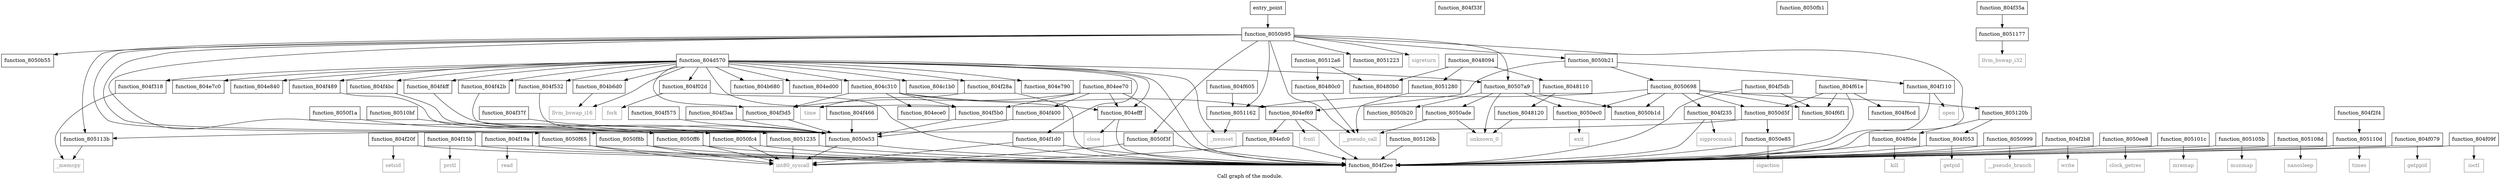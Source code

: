 digraph "Call graph of the module." {
  label="Call graph of the module.";
  node [shape=record];

  Node_function_804f20f [label="{function_804f20f}"];
  Node_function_804f33f [label="{function_804f33f}"];
  Node_function_804f15b [label="{function_804f15b}"];
  Node_function_804f19a [label="{function_804f19a}"];
  Node_function_804f1d0 [label="{function_804f1d0}"];
  Node_function_804f6cd [label="{function_804f6cd}"];
  Node_function_8050999 [label="{function_8050999}"];
  Node_function_8050ade [label="{function_8050ade}"];
  Node_function_804f37f [label="{function_804f37f}"];
  Node_function_804f575 [label="{function_804f575}"];
  Node_function_804f3aa [label="{function_804f3aa}"];
  Node_function_804f466 [label="{function_804f466}"];
  Node_function_804f235 [label="{function_804f235}"];
  Node_function_804f28a [label="{function_804f28a}"];
  Node_function_804f6f1 [label="{function_804f6f1}"];
  Node_function_804f2b8 [label="{function_804f2b8}"];
  Node_function_8050698 [label="{function_8050698}"];
  Node_function_804f2ee [label="{function_804f2ee}"];
  Node_function_804f2f4 [label="{function_804f2f4}"];
  Node_function_804f489 [label="{function_804f489}"];
  Node_function_804f3d5 [label="{function_804f3d5}"];
  Node_function_804f61e [label="{function_804f61e}"];
  Node_function_804f4bc [label="{function_804f4bc}"];
  Node_function_804f318 [label="{function_804f318}"];
  Node_function_804f4ff [label="{function_804f4ff}"];
  Node_function_804f5b0 [label="{function_804f5b0}"];
  Node_function_804f400 [label="{function_804f400}"];
  Node_function_804f5db [label="{function_804f5db}"];
  Node_function_804f42b [label="{function_804f42b}"];
  Node_function_80507a9 [label="{function_80507a9}"];
  Node_function_804f532 [label="{function_804f532}"];
  Node_function_804f605 [label="{function_804f605}"];
  Node_function_8050b95 [label="{function_8050b95}"];
  Node_function_8050d5f [label="{function_8050d5f}"];
  Node_function_8050b1d [label="{function_8050b1d}"];
  Node_function_8050b20 [label="{function_8050b20}"];
  Node_function_8050b21 [label="{function_8050b21}"];
  Node_function_8050b55 [label="{function_8050b55}"];
  Node_function_8050e53 [label="{function_8050e53}"];
  Node_function_8050e85 [label="{function_8050e85}"];
  Node_function_8050ec0 [label="{function_8050ec0}"];
  Node_function_8050ee8 [label="{function_8050ee8}"];
  Node_function_8050f1a [label="{function_8050f1a}"];
  Node_function_8050f3f [label="{function_8050f3f}"];
  Node_function_8050f65 [label="{function_8050f65}"];
  Node_function_8050f8b [label="{function_8050f8b}"];
  Node_function_8050fb1 [label="{function_8050fb1}"];
  Node_function_8050fc4 [label="{function_8050fc4}"];
  Node_function_8050ff6 [label="{function_8050ff6}"];
  Node_function_805101c [label="{function_805101c}"];
  Node_function_805105b [label="{function_805105b}"];
  Node_function_805108d [label="{function_805108d}"];
  Node_function_80510bf [label="{function_80510bf}"];
  Node_function_805110d [label="{function_805110d}"];
  Node_function_805113b [label="{function_805113b}"];
  Node_function_8051162 [label="{function_8051162}"];
  Node_function_8051177 [label="{function_8051177}"];
  Node_function_805120b [label="{function_805120b}"];
  Node_function_8051223 [label="{function_8051223}"];
  Node_function_8051235 [label="{function_8051235}"];
  Node_function_805126b [label="{function_805126b}"];
  Node_function_8051280 [label="{function_8051280}"];
  Node_function_80512a6 [label="{function_80512a6}"];
  Node_llvm_bswap_i32 [color="gray50", fontcolor="gray50", label="{llvm_bswap_i32}"];
  Node__memset [color="gray50", fontcolor="gray50", label="{_memset}"];
  Node__memcpy [color="gray50", fontcolor="gray50", label="{_memcpy}"];
  Node_llvm_bswap_i16 [color="gray50", fontcolor="gray50", label="{llvm_bswap_i16}"];
  Node_unknown_0 [color="gray50", fontcolor="gray50", label="{unknown_0}"];
  Node_fcntl [color="gray50", fontcolor="gray50", label="{fcntl}"];
  Node_int80_syscall [color="gray50", fontcolor="gray50", label="{int80_syscall}"];
  Node_close [color="gray50", fontcolor="gray50", label="{close}"];
  Node_fork [color="gray50", fontcolor="gray50", label="{fork}"];
  Node_getpid [color="gray50", fontcolor="gray50", label="{getpid}"];
  Node_getppid [color="gray50", fontcolor="gray50", label="{getppid}"];
  Node_ioctl [color="gray50", fontcolor="gray50", label="{ioctl}"];
  Node_kill [color="gray50", fontcolor="gray50", label="{kill}"];
  Node_open [color="gray50", fontcolor="gray50", label="{open}"];
  Node_prctl [color="gray50", fontcolor="gray50", label="{prctl}"];
  Node_read [color="gray50", fontcolor="gray50", label="{read}"];
  Node_setsid [color="gray50", fontcolor="gray50", label="{setsid}"];
  Node_sigprocmask [color="gray50", fontcolor="gray50", label="{sigprocmask}"];
  Node_time [color="gray50", fontcolor="gray50", label="{time}"];
  Node_write [color="gray50", fontcolor="gray50", label="{write}"];
  Node_sigreturn [color="gray50", fontcolor="gray50", label="{sigreturn}"];
  Node_sigaction [color="gray50", fontcolor="gray50", label="{sigaction}"];
  Node_exit [color="gray50", fontcolor="gray50", label="{exit}"];
  Node_clock_getres [color="gray50", fontcolor="gray50", label="{clock_getres}"];
  Node_mremap [color="gray50", fontcolor="gray50", label="{mremap}"];
  Node_munmap [color="gray50", fontcolor="gray50", label="{munmap}"];
  Node_nanosleep [color="gray50", fontcolor="gray50", label="{nanosleep}"];
  Node_times [color="gray50", fontcolor="gray50", label="{times}"];
  Node_function_804f35a [label="{function_804f35a}"];
  Node___pseudo_call [color="gray50", fontcolor="gray50", label="{__pseudo_call}"];
  Node___pseudo_branch [color="gray50", fontcolor="gray50", label="{__pseudo_branch}"];
  Node_function_8048094 [label="{function_8048094}"];
  Node_function_80480b0 [label="{function_80480b0}"];
  Node_function_80480c0 [label="{function_80480c0}"];
  Node_function_8048110 [label="{function_8048110}"];
  Node_function_8048120 [label="{function_8048120}"];
  Node_entry_point [label="{entry_point}"];
  Node_function_804b680 [label="{function_804b680}"];
  Node_function_804ed00 [label="{function_804ed00}"];
  Node_function_804b6d0 [label="{function_804b6d0}"];
  Node_function_804c1b0 [label="{function_804c1b0}"];
  Node_function_804c310 [label="{function_804c310}"];
  Node_function_804d570 [label="{function_804d570}"];
  Node_function_804e790 [label="{function_804e790}"];
  Node_function_804e7c0 [label="{function_804e7c0}"];
  Node_function_804e840 [label="{function_804e840}"];
  Node_function_804ece0 [label="{function_804ece0}"];
  Node_function_804ee70 [label="{function_804ee70}"];
  Node_function_804ef69 [label="{function_804ef69}"];
  Node_function_804efc0 [label="{function_804efc0}"];
  Node_function_804efff [label="{function_804efff}"];
  Node_function_804f02d [label="{function_804f02d}"];
  Node_function_804f053 [label="{function_804f053}"];
  Node_function_804f079 [label="{function_804f079}"];
  Node_function_804f09f [label="{function_804f09f}"];
  Node_function_804f0de [label="{function_804f0de}"];
  Node_function_804f110 [label="{function_804f110}"];
  Node_function_804f20f -> Node_function_804f2ee;
  Node_function_804f20f -> Node_setsid;
  Node_function_804f15b -> Node_function_804f2ee;
  Node_function_804f15b -> Node_prctl;
  Node_function_804f19a -> Node_function_804f2ee;
  Node_function_804f19a -> Node_read;
  Node_function_804f1d0 -> Node_function_804f2ee;
  Node_function_804f1d0 -> Node_int80_syscall;
  Node_function_8050999 -> Node_function_804f2ee;
  Node_function_8050999 -> Node___pseudo_branch;
  Node_function_8050ade -> Node_unknown_0;
  Node_function_8050ade -> Node___pseudo_call;
  Node_function_804f37f -> Node_function_8050e53;
  Node_function_804f575 -> Node_function_8050e53;
  Node_function_804f3aa -> Node_function_8050e53;
  Node_function_804f466 -> Node_function_8050e53;
  Node_function_804f235 -> Node_function_804f2ee;
  Node_function_804f235 -> Node_sigprocmask;
  Node_function_804f28a -> Node_function_804f2ee;
  Node_function_804f28a -> Node_time;
  Node_function_804f2b8 -> Node_function_804f2ee;
  Node_function_804f2b8 -> Node_write;
  Node_function_8050698 -> Node_function_804f235;
  Node_function_8050698 -> Node_function_804f6f1;
  Node_function_8050698 -> Node_function_8050d5f;
  Node_function_8050698 -> Node_function_8050b1d;
  Node_function_8050698 -> Node_function_8050ec0;
  Node_function_8050698 -> Node_function_8051162;
  Node_function_8050698 -> Node_function_805120b;
  Node_function_804f2f4 -> Node_function_805110d;
  Node_function_804f489 -> Node_function_8050e53;
  Node_function_804f3d5 -> Node_function_8050e53;
  Node_function_804f61e -> Node_function_804f6cd;
  Node_function_804f61e -> Node_function_804f6f1;
  Node_function_804f61e -> Node_function_804f2ee;
  Node_function_804f61e -> Node_function_8050d5f;
  Node_function_804f4bc -> Node_function_8050e53;
  Node_function_804f318 -> Node__memcpy;
  Node_function_804f4ff -> Node_function_8050e53;
  Node_function_804f5b0 -> Node_function_8050e53;
  Node_function_804f400 -> Node_function_8050e53;
  Node_function_804f5db -> Node_function_804f6f1;
  Node_function_804f5db -> Node_function_804f2ee;
  Node_function_804f42b -> Node_function_8050e53;
  Node_function_80507a9 -> Node_function_8050ade;
  Node_function_80507a9 -> Node_function_8050b1d;
  Node_function_80507a9 -> Node_function_8050b20;
  Node_function_80507a9 -> Node_function_8050ec0;
  Node_function_80507a9 -> Node_unknown_0;
  Node_function_804f532 -> Node_function_8050e53;
  Node_function_804f605 -> Node_function_8051162;
  Node_function_8050b95 -> Node_function_804f2ee;
  Node_function_8050b95 -> Node_function_80507a9;
  Node_function_8050b95 -> Node_function_8050b21;
  Node_function_8050b95 -> Node_function_8050b55;
  Node_function_8050b95 -> Node_function_8050f3f;
  Node_function_8050b95 -> Node_function_8050f65;
  Node_function_8050b95 -> Node_function_8050f8b;
  Node_function_8050b95 -> Node_function_8050ff6;
  Node_function_8050b95 -> Node_function_805113b;
  Node_function_8050b95 -> Node_function_8051162;
  Node_function_8050b95 -> Node_function_8051223;
  Node_function_8050b95 -> Node_sigreturn;
  Node_function_8050b95 -> Node___pseudo_call;
  Node_function_8050d5f -> Node_function_8050e85;
  Node_function_8050d5f -> Node_function_805113b;
  Node_function_8050b21 -> Node_function_8050698;
  Node_function_8050b21 -> Node_function_804ef69;
  Node_function_8050b21 -> Node_function_804f110;
  Node_function_8050e53 -> Node_function_804f2ee;
  Node_function_8050e53 -> Node_int80_syscall;
  Node_function_8050e85 -> Node_function_804f2ee;
  Node_function_8050e85 -> Node_sigaction;
  Node_function_8050ec0 -> Node_exit;
  Node_function_8050ee8 -> Node_function_804f2ee;
  Node_function_8050ee8 -> Node_clock_getres;
  Node_function_8050f1a -> Node_function_8050fc4;
  Node_function_8050f3f -> Node_function_804f2ee;
  Node_function_8050f3f -> Node_int80_syscall;
  Node_function_8050f65 -> Node_function_804f2ee;
  Node_function_8050f65 -> Node_int80_syscall;
  Node_function_8050f8b -> Node_function_804f2ee;
  Node_function_8050f8b -> Node_int80_syscall;
  Node_function_8050fc4 -> Node_function_804f2ee;
  Node_function_8050fc4 -> Node_int80_syscall;
  Node_function_8050ff6 -> Node_function_804f2ee;
  Node_function_8050ff6 -> Node_int80_syscall;
  Node_function_805101c -> Node_function_804f2ee;
  Node_function_805101c -> Node_mremap;
  Node_function_805105b -> Node_function_804f2ee;
  Node_function_805105b -> Node_munmap;
  Node_function_805108d -> Node_function_804f2ee;
  Node_function_805108d -> Node_nanosleep;
  Node_function_80510bf -> Node_function_8051235;
  Node_function_805110d -> Node_function_804f2ee;
  Node_function_805110d -> Node_times;
  Node_function_805113b -> Node__memcpy;
  Node_function_8051162 -> Node__memset;
  Node_function_8051177 -> Node_llvm_bswap_i32;
  Node_function_805120b -> Node_function_804f053;
  Node_function_805120b -> Node_function_804f0de;
  Node_function_8051235 -> Node_function_804f2ee;
  Node_function_8051235 -> Node_int80_syscall;
  Node_function_805126b -> Node_function_804f2ee;
  Node_function_8051280 -> Node___pseudo_call;
  Node_function_80512a6 -> Node_function_80480b0;
  Node_function_80512a6 -> Node_function_80480c0;
  Node_function_804f35a -> Node_function_8051177;
  Node_function_8048094 -> Node_function_8051280;
  Node_function_8048094 -> Node_function_80480b0;
  Node_function_8048094 -> Node_function_8048110;
  Node_function_80480c0 -> Node___pseudo_call;
  Node_function_8048110 -> Node_function_8048120;
  Node_function_8048120 -> Node_unknown_0;
  Node_entry_point -> Node_function_8050b95;
  Node_function_804b6d0 -> Node_llvm_bswap_i16;
  Node_function_804c310 -> Node_function_804f3d5;
  Node_function_804c310 -> Node_function_804f5b0;
  Node_function_804c310 -> Node_function_804ece0;
  Node_function_804c310 -> Node_function_804ef69;
  Node_function_804c310 -> Node_function_804efff;
  Node_function_804d570 -> Node_function_804f1d0;
  Node_function_804d570 -> Node_function_804f28a;
  Node_function_804d570 -> Node_function_804f2ee;
  Node_function_804d570 -> Node_function_804f489;
  Node_function_804d570 -> Node_function_804f3d5;
  Node_function_804d570 -> Node_function_804f4bc;
  Node_function_804d570 -> Node_function_804f318;
  Node_function_804d570 -> Node_function_804f4ff;
  Node_function_804d570 -> Node_function_804f5b0;
  Node_function_804d570 -> Node_function_804f42b;
  Node_function_804d570 -> Node_function_80507a9;
  Node_function_804d570 -> Node_function_804f532;
  Node_function_804d570 -> Node__memset;
  Node_function_804d570 -> Node_llvm_bswap_i16;
  Node_function_804d570 -> Node_function_804b680;
  Node_function_804d570 -> Node_function_804ed00;
  Node_function_804d570 -> Node_function_804b6d0;
  Node_function_804d570 -> Node_function_804c1b0;
  Node_function_804d570 -> Node_function_804c310;
  Node_function_804d570 -> Node_function_804e790;
  Node_function_804d570 -> Node_function_804e7c0;
  Node_function_804d570 -> Node_function_804e840;
  Node_function_804d570 -> Node_function_804efff;
  Node_function_804d570 -> Node_function_804f02d;
  Node_function_804ee70 -> Node_function_804f2ee;
  Node_function_804ee70 -> Node_function_804f3d5;
  Node_function_804ee70 -> Node_function_804f5b0;
  Node_function_804ee70 -> Node_function_804f400;
  Node_function_804ee70 -> Node_function_804efff;
  Node_function_804ef69 -> Node_function_804f2ee;
  Node_function_804ef69 -> Node_fcntl;
  Node_function_804ef69 -> Node_function_804efc0;
  Node_function_804efc0 -> Node_function_804f2ee;
  Node_function_804efc0 -> Node_int80_syscall;
  Node_function_804efff -> Node_function_804f2ee;
  Node_function_804efff -> Node_close;
  Node_function_804f02d -> Node_function_804f2ee;
  Node_function_804f02d -> Node_fork;
  Node_function_804f053 -> Node_function_804f2ee;
  Node_function_804f053 -> Node_getpid;
  Node_function_804f079 -> Node_function_804f2ee;
  Node_function_804f079 -> Node_getppid;
  Node_function_804f09f -> Node_function_804f2ee;
  Node_function_804f09f -> Node_ioctl;
  Node_function_804f0de -> Node_function_804f2ee;
  Node_function_804f0de -> Node_kill;
  Node_function_804f110 -> Node_function_804f2ee;
  Node_function_804f110 -> Node_open;
}
